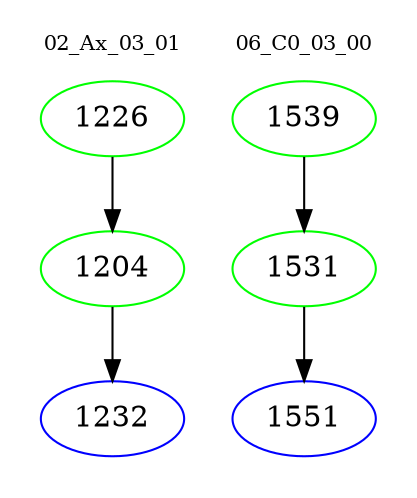 digraph{
subgraph cluster_0 {
color = white
label = "02_Ax_03_01";
fontsize=10;
T0_1226 [label="1226", color="green"]
T0_1226 -> T0_1204 [color="black"]
T0_1204 [label="1204", color="green"]
T0_1204 -> T0_1232 [color="black"]
T0_1232 [label="1232", color="blue"]
}
subgraph cluster_1 {
color = white
label = "06_C0_03_00";
fontsize=10;
T1_1539 [label="1539", color="green"]
T1_1539 -> T1_1531 [color="black"]
T1_1531 [label="1531", color="green"]
T1_1531 -> T1_1551 [color="black"]
T1_1551 [label="1551", color="blue"]
}
}
